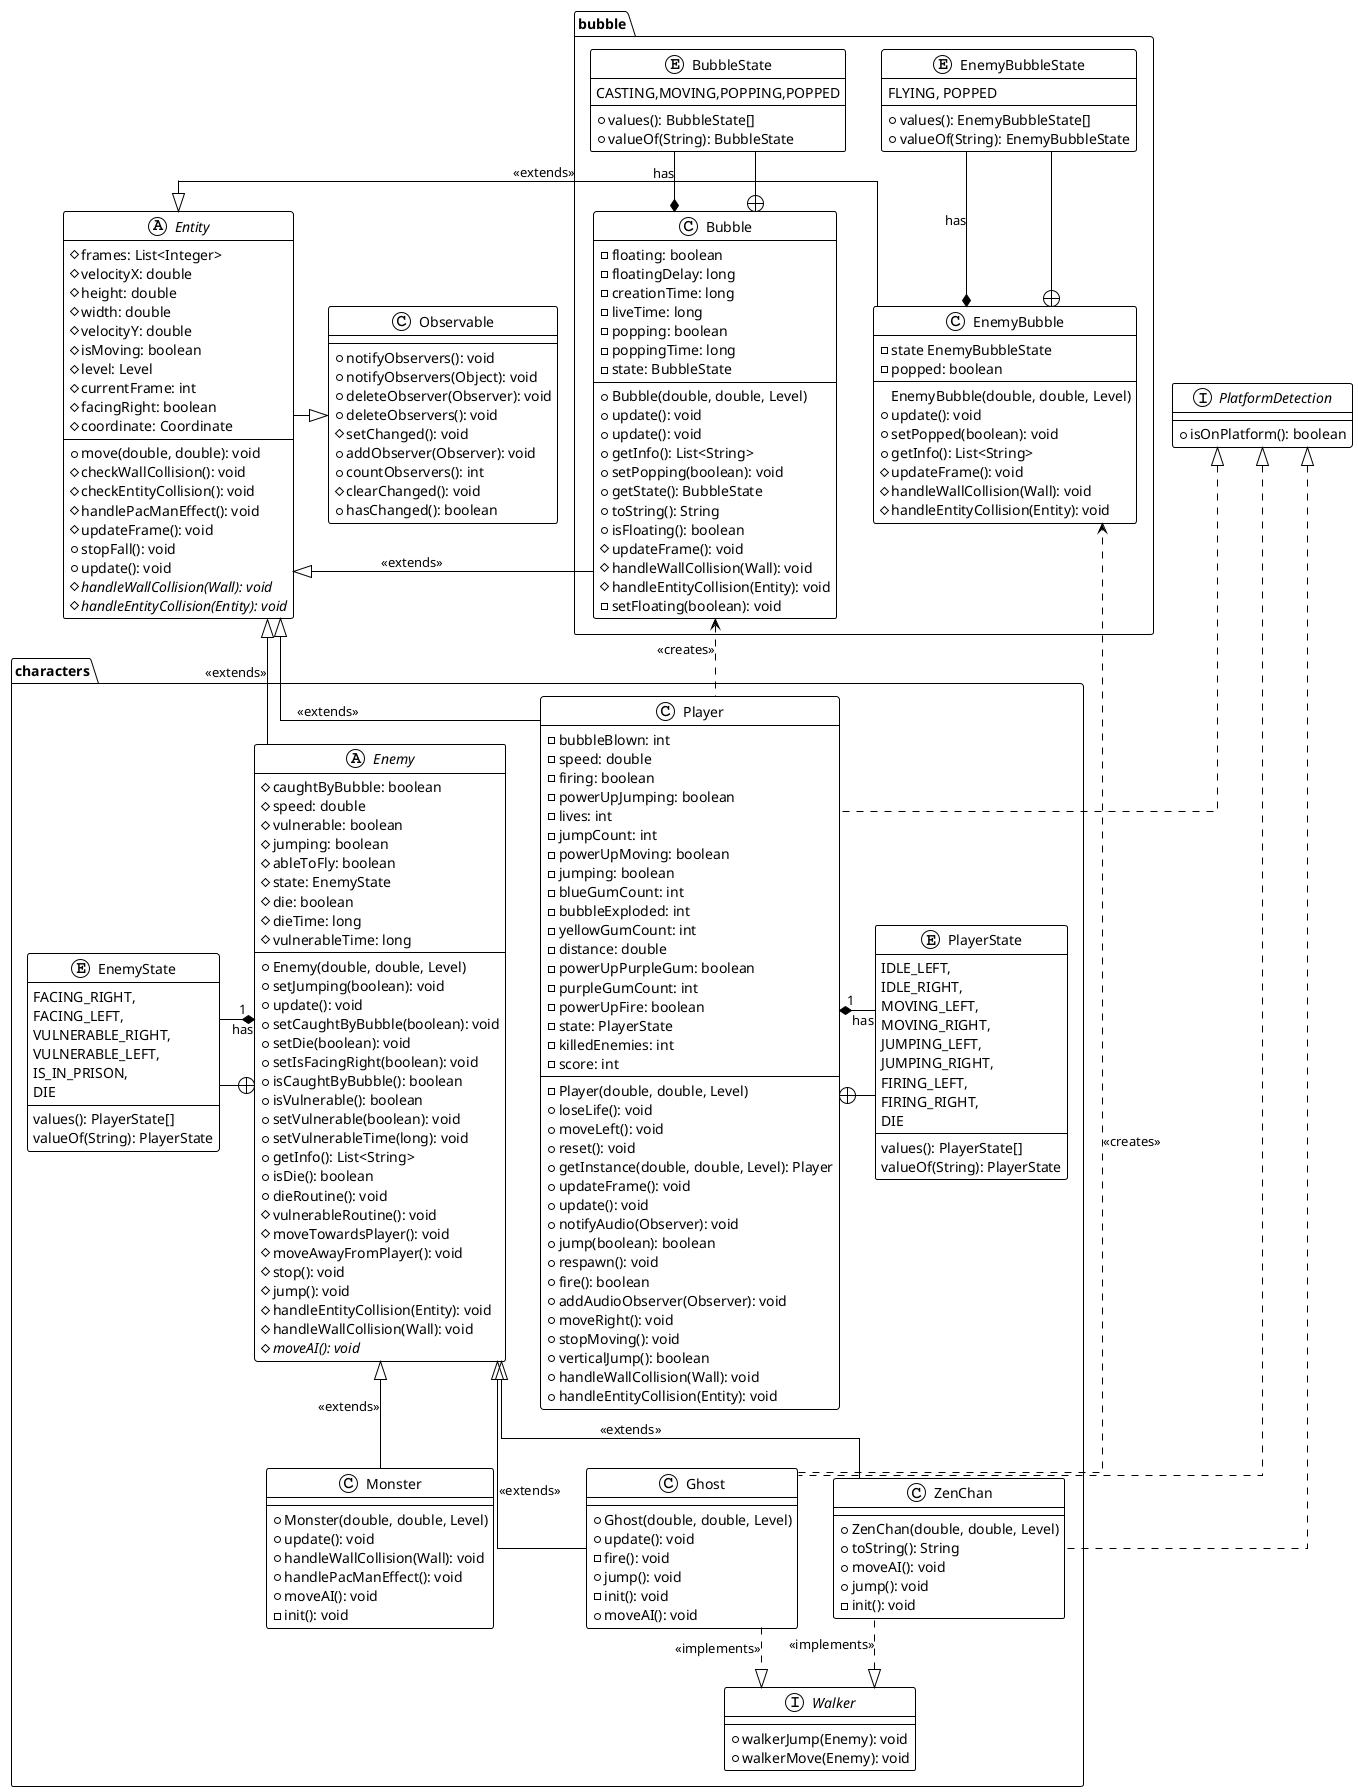 @startuml

!theme plain
top to bottom direction
skinparam linetype ortho
skinparam class {
    BackgroundColor White
    ArrowColor Black
    BorderColor Black
}
interface PlatformDetection {
    + isOnPlatform(): boolean
}
abstract class Entity {
  # frames: List<Integer>
  # velocityX: double
  # height: double
  # width: double
  # velocityY: double
  # isMoving: boolean
  # level: Level
  # currentFrame: int
  # facingRight: boolean
  # coordinate: Coordinate
  + move(double, double): void
  # checkWallCollision(): void
  # checkEntityCollision(): void
  # handlePacManEffect(): void
  # updateFrame(): void
  + stopFall(): void
  + update(): void
  # {abstract}handleWallCollision(Wall): void
  # {abstract}handleEntityCollision(Entity): void

}
class Observable {
  + notifyObservers(): void
  + notifyObservers(Object): void
  + deleteObserver(Observer): void
  + deleteObservers(): void
  # setChanged(): void
  + addObserver(Observer): void
  + countObservers(): int
  # clearChanged(): void
  + hasChanged(): boolean
}

package characters {

    abstract class Enemy {
        #caughtByBubble: boolean
        #speed: double
        #vulnerable: boolean
        # jumping: boolean
        #ableToFly: boolean
        #state: EnemyState
        #die: boolean
        #dieTime: long
        #vulnerableTime: long
        + Enemy(double, double, Level)
        + setJumping(boolean): void
        + update(): void
        + setCaughtByBubble(boolean): void
        + setDie(boolean): void
        + setIsFacingRight(boolean): void
        + isCaughtByBubble(): boolean
        + isVulnerable(): boolean
        + setVulnerable(boolean): void
        + setVulnerableTime(long): void
        + getInfo(): List<String>
        + isDie(): boolean
        + dieRoutine(): void
        #vulnerableRoutine(): void
        # moveTowardsPlayer(): void
        # moveAwayFromPlayer(): void
        # stop(): void
        # jump(): void
        # handleEntityCollision(Entity): void
        # handleWallCollision(Wall): void
        # {abstract}moveAI(): void
    }

    class Ghost {
        + Ghost(double, double, Level)
        + update(): void
        - fire(): void
        + jump(): void
        - init(): void
        + moveAI(): void
    }

    class Monster {
        + Monster(double, double, Level)
        + update(): void
        + handleWallCollision(Wall): void
        + handlePacManEffect(): void
        + moveAI(): void
        - init(): void
    }

    class Player {
        - Player(double, double, Level)
        - bubbleBlown: int
        - speed: double
        - firing: boolean
        - powerUpJumping: boolean
        - lives: int
        - jumpCount: int
        - powerUpMoving: boolean
        - jumping: boolean
        - blueGumCount: int
        - bubbleExploded: int
        - yellowGumCount: int
        - distance: double
        - powerUpPurpleGum: boolean
        - purpleGumCount: int
        - powerUpFire: boolean
        - state: PlayerState
        - killedEnemies: int
        - score: int
        + loseLife(): void
        + moveLeft(): void
        + reset(): void
        + getInstance(double, double, Level): Player
        + updateFrame(): void
        + update(): void
        + notifyAudio(Observer): void
        + jump(boolean): boolean
        + respawn(): void
        + fire(): boolean
        + addAudioObserver(Observer): void
        + moveRight(): void
        + stopMoving(): void
        + verticalJump(): boolean
        + handleWallCollision(Wall): void
        + handleEntityCollision(Entity): void
    }

    class ZenChan {
        + ZenChan(double, double, Level)
        + toString(): String
        + moveAI(): void
        + jump(): void
        - init(): void
    }

    interface Walker {
        + walkerJump(Enemy): void
        + walkerMove(Enemy): void
    }

    enum EnemyState {
        FACING_RIGHT,
        FACING_LEFT,
        VULNERABLE_RIGHT,
        VULNERABLE_LEFT,
        IS_IN_PRISON,
        DIE
        values(): PlayerState[]
        valueOf(String): PlayerState
    }

    enum PlayerState {
        IDLE_LEFT,
        IDLE_RIGHT,
        MOVING_LEFT,
        MOVING_RIGHT,
        JUMPING_LEFT,
        JUMPING_RIGHT,
        FIRING_LEFT,
        FIRING_RIGHT,
        DIE
        values(): PlayerState[]
        valueOf(String): PlayerState
    }
}
package bubble{

    class Bubble {
        -floating: boolean
        -floatingDelay: long
        -creationTime: long
        -liveTime: long
        -popping: boolean
        -poppingTime: long
        - state: BubbleState
        +Bubble(double, double, Level)
        + update(): void
        +update(): void
        +getInfo(): List<String>
        +setPopping(boolean): void
        +getState(): BubbleState
        +toString(): String
        +isFloating(): boolean
        #updateFrame(): void
        #handleWallCollision(Wall): void
        #handleEntityCollision(Entity): void
        -setFloating(boolean): void
        }
    enum BubbleState {
       CASTING,MOVING,POPPING,POPPED
        +values(): BubbleState[]
        +valueOf(String): BubbleState
    }
    class EnemyBubble{
    -state EnemyBubbleState
    -popped: boolean
    EnemyBubble(double, double, Level)
    +update(): void
    +setPopped(boolean): void
    +getInfo(): List<String>
    #updateFrame(): void
    #handleWallCollision(Wall): void
    #handleEntityCollision(Entity): void
    }
    enum EnemyBubbleState {
        FLYING, POPPED
        +values(): EnemyBubbleState[]
        +valueOf(String): EnemyBubbleState
    }

}

    Entity -right-|> Observable
    Enemy -up--|> Entity:<<extends>>
    Ghost --|> Enemy:<<extends>>
    Monster -up-|> Enemy:<<extends>>
    Player -up-|> Entity:<<extends>>
    ZenChan -l-|> Enemy:<<extends>>
    Walker <|.down. ZenChan:<<implements>>
    Walker <|.up. Ghost:<<implements>>
    Enemy "1"*-left- EnemyState:has
    Enemy +-left- EnemyState
    Player "1"*-right- PlayerState:has
    Player +-right- PlayerState
    PlatformDetection <|.. Player
    PlatformDetection <|.. Ghost
    PlatformDetection <|.. ZenChan
    Bubble -right--|> Entity:<<extends>>
    EnemyBubble ---|> Entity:<<extends>>
    Ghost ..> EnemyBubble:<<creates>>
    Player .left.> Bubble:<<creates>>
    EnemyBubbleState -down-* EnemyBubble:has
    BubbleState -down-* Bubble:has
    Player -[hidden]->Ghost
    Player -[hidden]left->Enemy
    ZenChan -[hidden]>Ghost
    EnemyBubbleState -down-+ EnemyBubble
    BubbleState -down-+ Bubble



}

@enduml